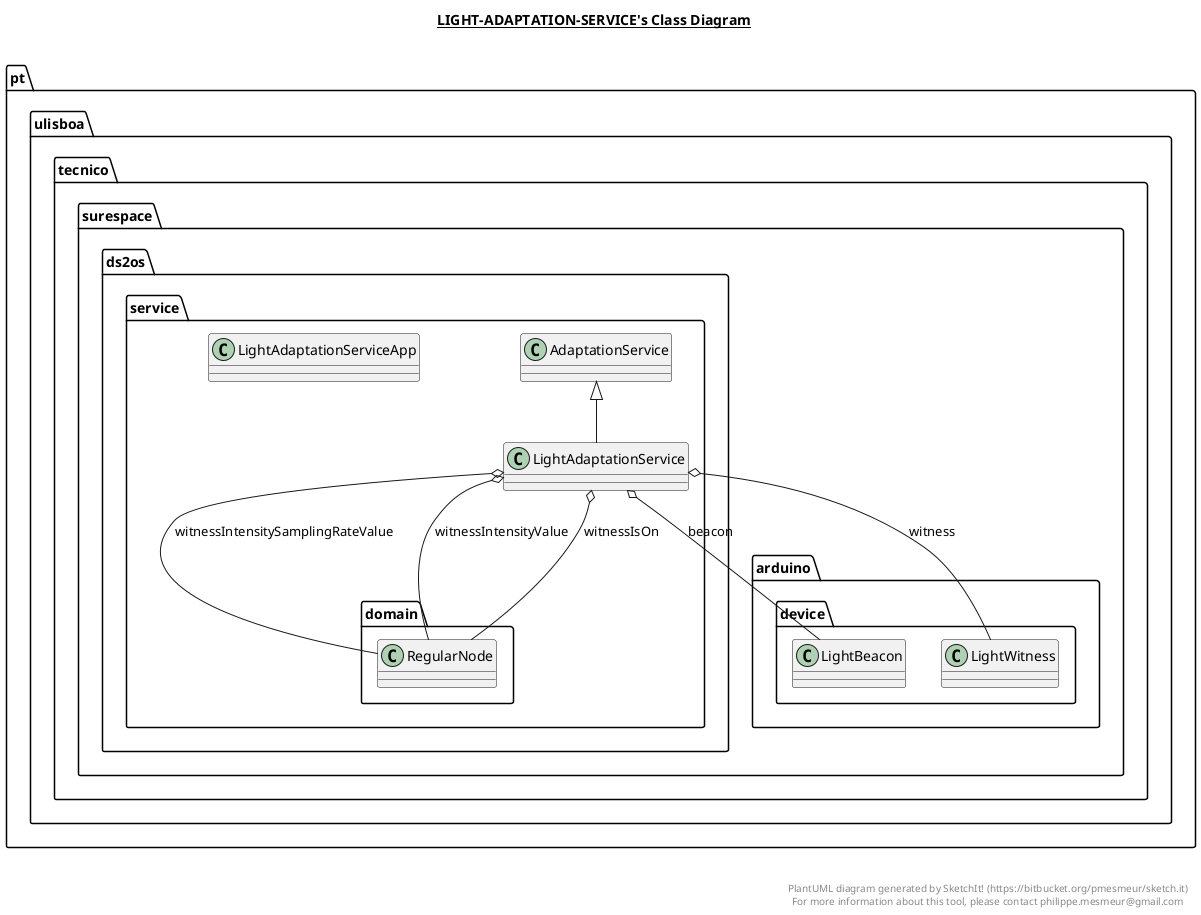 @startuml

title __LIGHT-ADAPTATION-SERVICE's Class Diagram__\n

  namespace pt.ulisboa.tecnico.surespace.ds2os.service {
    class pt.ulisboa.tecnico.surespace.ds2os.service.LightAdaptationService {
    }
  }
  

  namespace pt.ulisboa.tecnico.surespace.ds2os.service {
    class pt.ulisboa.tecnico.surespace.ds2os.service.LightAdaptationServiceApp {
    }
  }
  

  pt.ulisboa.tecnico.surespace.ds2os.service.LightAdaptationService -up-|> pt.ulisboa.tecnico.surespace.ds2os.service.AdaptationService
  pt.ulisboa.tecnico.surespace.ds2os.service.LightAdaptationService o-- pt.ulisboa.tecnico.surespace.arduino.device.LightBeacon : beacon
  pt.ulisboa.tecnico.surespace.ds2os.service.LightAdaptationService o-- pt.ulisboa.tecnico.surespace.arduino.device.LightWitness : witness
  pt.ulisboa.tecnico.surespace.ds2os.service.LightAdaptationService o-- pt.ulisboa.tecnico.surespace.ds2os.service.domain.RegularNode : witnessIntensitySamplingRateValue
  pt.ulisboa.tecnico.surespace.ds2os.service.LightAdaptationService o-- pt.ulisboa.tecnico.surespace.ds2os.service.domain.RegularNode : witnessIntensityValue
  pt.ulisboa.tecnico.surespace.ds2os.service.LightAdaptationService o-- pt.ulisboa.tecnico.surespace.ds2os.service.domain.RegularNode : witnessIsOn


right footer


PlantUML diagram generated by SketchIt! (https://bitbucket.org/pmesmeur/sketch.it)
For more information about this tool, please contact philippe.mesmeur@gmail.com
endfooter

@enduml
